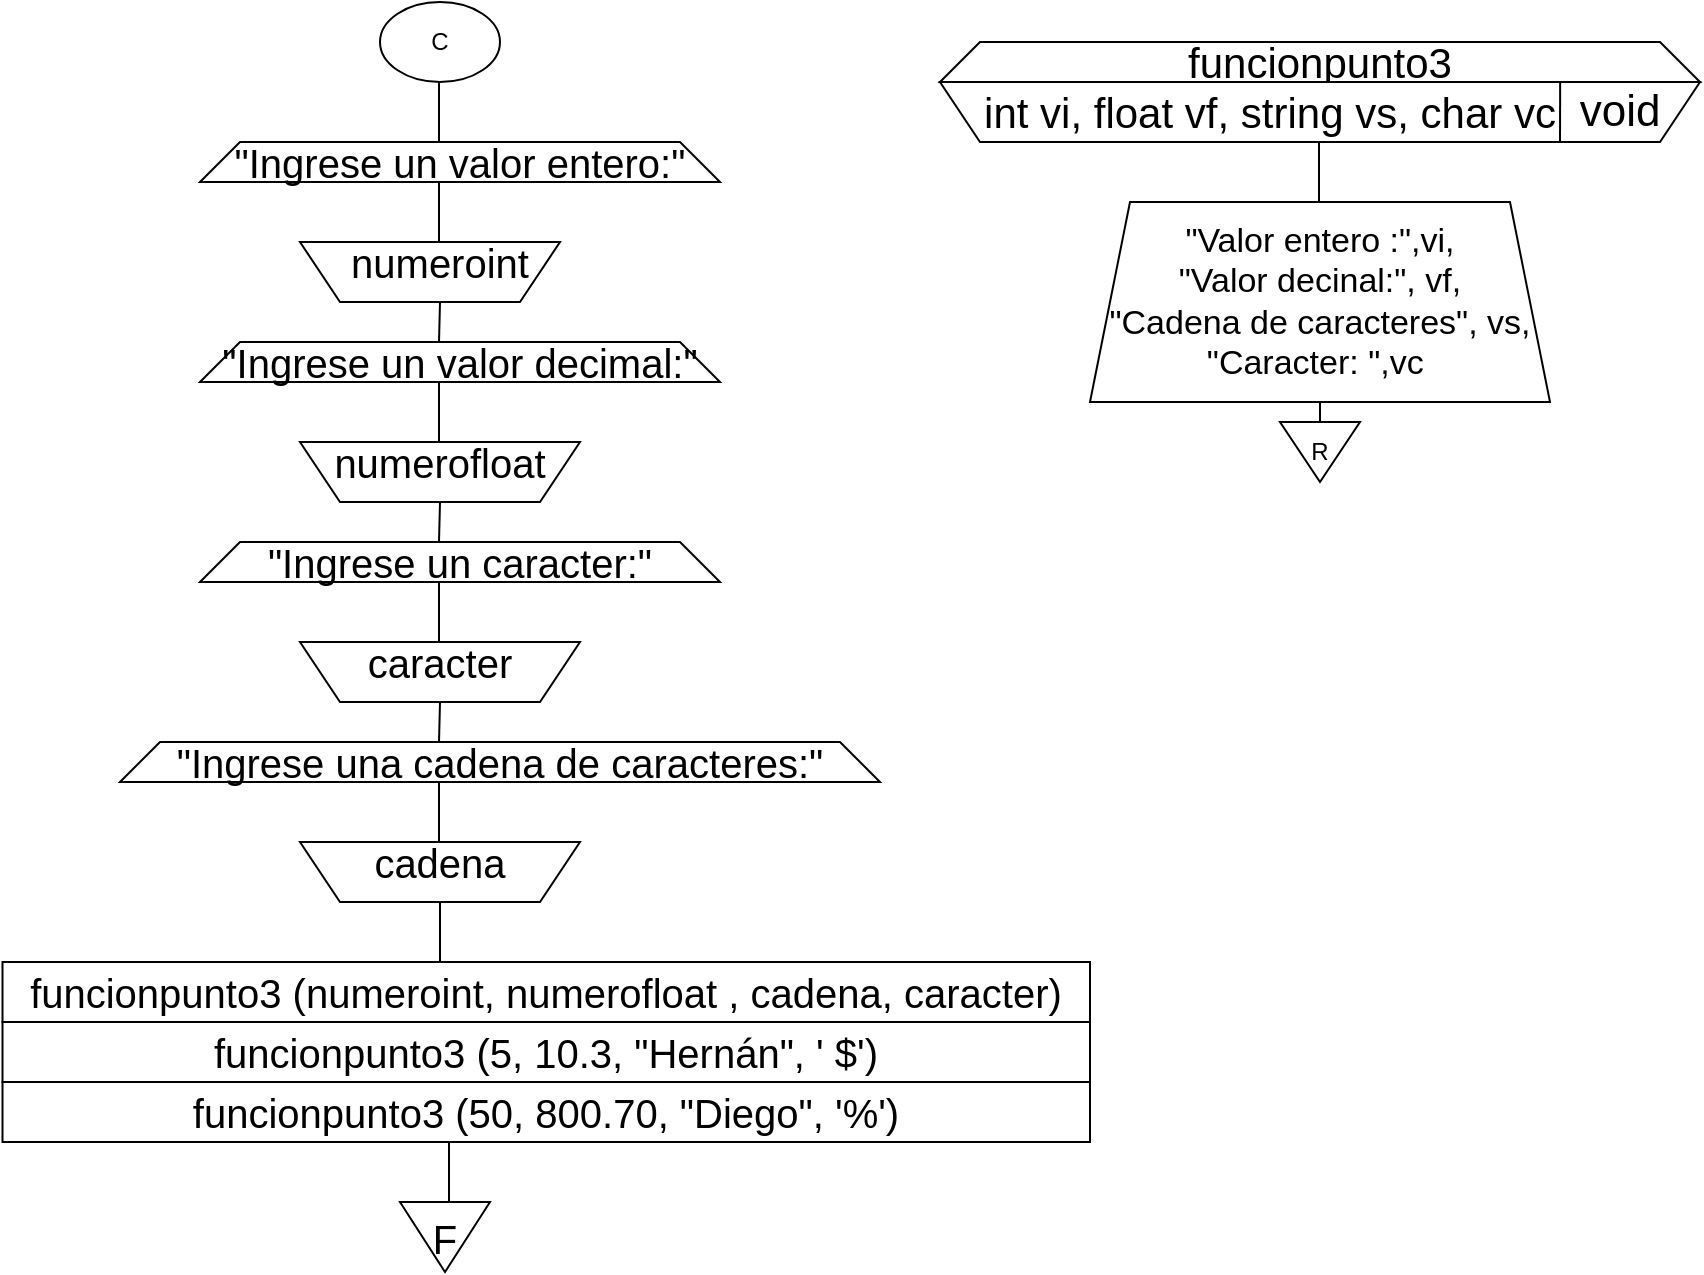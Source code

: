 <mxfile version="13.9.0" type="device"><diagram id="Vgd3qoDGWlDHZuAqL3Js" name="Page-1"><mxGraphModel dx="782" dy="383" grid="0" gridSize="10" guides="1" tooltips="1" connect="1" arrows="1" fold="1" page="1" pageScale="1" pageWidth="827" pageHeight="1169" math="0" shadow="0"><root><mxCell id="0"/><mxCell id="1" parent="0"/><mxCell id="AO0u-vcRyv5TRn2MO2_0-1" value="&lt;font style=&quot;vertical-align: inherit&quot;&gt;&lt;font style=&quot;vertical-align: inherit&quot;&gt;C&lt;/font&gt;&lt;/font&gt;" style="ellipse;whiteSpace=wrap;html=1;" vertex="1" parent="1"><mxGeometry x="210" y="20" width="60" height="40" as="geometry"/></mxCell><mxCell id="AO0u-vcRyv5TRn2MO2_0-2" value="&lt;font style=&quot;font-size: 20px&quot;&gt;funcionpunto3 (numeroint, numerofloat , cadena, caracter)&lt;/font&gt;" style="rounded=0;whiteSpace=wrap;html=1;" vertex="1" parent="1"><mxGeometry x="21.25" y="500" width="543.75" height="30" as="geometry"/></mxCell><mxCell id="AO0u-vcRyv5TRn2MO2_0-3" value="&lt;font style=&quot;font-size: 20px&quot;&gt;&quot;Ingrese un valor entero:&quot;&lt;/font&gt;" style="shape=trapezoid;perimeter=trapezoidPerimeter;whiteSpace=wrap;html=1;fixedSize=1;direction=east;" vertex="1" parent="1"><mxGeometry x="120" y="90" width="260" height="20" as="geometry"/></mxCell><mxCell id="AO0u-vcRyv5TRn2MO2_0-4" value="&lt;font style=&quot;font-size: 21px&quot;&gt;funcionpunto3&lt;/font&gt;" style="shape=trapezoid;perimeter=trapezoidPerimeter;whiteSpace=wrap;html=1;fixedSize=1;direction=east;" vertex="1" parent="1"><mxGeometry x="490" y="40" width="380" height="20" as="geometry"/></mxCell><mxCell id="AO0u-vcRyv5TRn2MO2_0-5" value="" style="shape=trapezoid;perimeter=trapezoidPerimeter;whiteSpace=wrap;html=1;fixedSize=1;direction=west;" vertex="1" parent="1"><mxGeometry x="490" y="60" width="380" height="30" as="geometry"/></mxCell><mxCell id="AO0u-vcRyv5TRn2MO2_0-6" value="" style="endArrow=none;html=1;entryX=0.184;entryY=1;entryDx=0;entryDy=0;entryPerimeter=0;" edge="1" parent="1" target="AO0u-vcRyv5TRn2MO2_0-5"><mxGeometry width="50" height="50" relative="1" as="geometry"><mxPoint x="800" y="90" as="sourcePoint"/><mxPoint x="430" y="200" as="targetPoint"/></mxGeometry></mxCell><mxCell id="AO0u-vcRyv5TRn2MO2_0-7" value="&lt;font style=&quot;font-size: 22px&quot;&gt;void&lt;/font&gt;" style="text;html=1;strokeColor=none;fillColor=none;align=center;verticalAlign=middle;whiteSpace=wrap;rounded=0;" vertex="1" parent="1"><mxGeometry x="810" y="65" width="40" height="20" as="geometry"/></mxCell><mxCell id="AO0u-vcRyv5TRn2MO2_0-8" value="&lt;font style=&quot;font-size: 21px&quot;&gt;int vi, float vf, string vs, char vc&lt;/font&gt;" style="text;html=1;strokeColor=none;fillColor=none;align=center;verticalAlign=middle;whiteSpace=wrap;rounded=0;" vertex="1" parent="1"><mxGeometry x="500" y="65" width="310" height="20" as="geometry"/></mxCell><mxCell id="AO0u-vcRyv5TRn2MO2_0-9" value="&lt;div style=&quot;font-size: 17px&quot;&gt;&lt;font style=&quot;font-size: 17px&quot;&gt;&quot;Valor entero :&quot;,vi,&lt;/font&gt;&lt;/div&gt;&lt;div style=&quot;font-size: 17px&quot;&gt;&lt;font style=&quot;font-size: 17px&quot;&gt;&quot;Valor decinal:&quot;, vf,&lt;/font&gt;&lt;/div&gt;&lt;div style=&quot;font-size: 17px&quot;&gt;&lt;font style=&quot;font-size: 17px&quot;&gt;&quot;Cadena de caracteres&quot;, vs,&lt;/font&gt;&lt;/div&gt;&lt;font style=&quot;font-size: 17px&quot;&gt;&quot;Caracter: &quot;,vc&amp;nbsp;&lt;/font&gt;" style="shape=trapezoid;perimeter=trapezoidPerimeter;whiteSpace=wrap;html=1;fixedSize=1;direction=east;" vertex="1" parent="1"><mxGeometry x="565" y="120" width="230" height="100" as="geometry"/></mxCell><mxCell id="AO0u-vcRyv5TRn2MO2_0-11" value="R" style="triangle;whiteSpace=wrap;html=1;direction=south;" vertex="1" parent="1"><mxGeometry x="660" y="230" width="40" height="30" as="geometry"/></mxCell><mxCell id="AO0u-vcRyv5TRn2MO2_0-13" value="" style="endArrow=none;html=1;exitX=0;exitY=0.5;exitDx=0;exitDy=0;entryX=0.5;entryY=1;entryDx=0;entryDy=0;" edge="1" parent="1" source="AO0u-vcRyv5TRn2MO2_0-11" target="AO0u-vcRyv5TRn2MO2_0-9"><mxGeometry width="50" height="50" relative="1" as="geometry"><mxPoint x="570" y="150" as="sourcePoint"/><mxPoint x="620" y="100" as="targetPoint"/></mxGeometry></mxCell><mxCell id="AO0u-vcRyv5TRn2MO2_0-14" value="" style="endArrow=none;html=1;exitX=0;exitY=0.5;exitDx=0;exitDy=0;entryX=0.5;entryY=1;entryDx=0;entryDy=0;" edge="1" parent="1"><mxGeometry width="50" height="50" relative="1" as="geometry"><mxPoint x="679.5" y="120" as="sourcePoint"/><mxPoint x="679.5" y="90" as="targetPoint"/></mxGeometry></mxCell><mxCell id="AO0u-vcRyv5TRn2MO2_0-17" value="" style="endArrow=none;html=1;exitX=0;exitY=0.5;exitDx=0;exitDy=0;entryX=0.5;entryY=1;entryDx=0;entryDy=0;" edge="1" parent="1"><mxGeometry width="50" height="50" relative="1" as="geometry"><mxPoint x="239.5" y="90" as="sourcePoint"/><mxPoint x="239.5" y="60" as="targetPoint"/></mxGeometry></mxCell><mxCell id="AO0u-vcRyv5TRn2MO2_0-18" value="" style="shape=trapezoid;perimeter=trapezoidPerimeter;whiteSpace=wrap;html=1;fixedSize=1;direction=south;rotation=90;" vertex="1" parent="1"><mxGeometry x="220" y="90" width="30" height="130" as="geometry"/></mxCell><mxCell id="AO0u-vcRyv5TRn2MO2_0-19" value="&lt;font style=&quot;font-size: 20px&quot;&gt;numeroint&lt;/font&gt;" style="text;html=1;strokeColor=none;fillColor=none;align=center;verticalAlign=middle;whiteSpace=wrap;rounded=0;" vertex="1" parent="1"><mxGeometry x="220" y="140" width="40" height="20" as="geometry"/></mxCell><mxCell id="AO0u-vcRyv5TRn2MO2_0-21" value="" style="endArrow=none;html=1;exitX=0;exitY=0.5;exitDx=0;exitDy=0;entryX=0.5;entryY=1;entryDx=0;entryDy=0;" edge="1" parent="1"><mxGeometry width="50" height="50" relative="1" as="geometry"><mxPoint x="239.5" y="140" as="sourcePoint"/><mxPoint x="239.5" y="110" as="targetPoint"/></mxGeometry></mxCell><mxCell id="AO0u-vcRyv5TRn2MO2_0-22" value="&lt;font style=&quot;font-size: 20px&quot;&gt;&quot;Ingrese un valor decimal:&quot;&lt;/font&gt;" style="shape=trapezoid;perimeter=trapezoidPerimeter;whiteSpace=wrap;html=1;fixedSize=1;direction=east;" vertex="1" parent="1"><mxGeometry x="120" y="190" width="260" height="20" as="geometry"/></mxCell><mxCell id="AO0u-vcRyv5TRn2MO2_0-23" value="" style="shape=trapezoid;perimeter=trapezoidPerimeter;whiteSpace=wrap;html=1;fixedSize=1;direction=south;rotation=90;" vertex="1" parent="1"><mxGeometry x="225" y="185" width="30" height="140" as="geometry"/></mxCell><mxCell id="AO0u-vcRyv5TRn2MO2_0-24" value="&lt;font style=&quot;font-size: 20px&quot;&gt;numerofloat&lt;/font&gt;" style="text;html=1;strokeColor=none;fillColor=none;align=center;verticalAlign=middle;whiteSpace=wrap;rounded=0;" vertex="1" parent="1"><mxGeometry x="220" y="240" width="40" height="20" as="geometry"/></mxCell><mxCell id="AO0u-vcRyv5TRn2MO2_0-25" value="" style="endArrow=none;html=1;exitX=0;exitY=0.5;exitDx=0;exitDy=0;entryX=0.5;entryY=1;entryDx=0;entryDy=0;" edge="1" parent="1"><mxGeometry width="50" height="50" relative="1" as="geometry"><mxPoint x="239.5" y="240" as="sourcePoint"/><mxPoint x="239.5" y="210" as="targetPoint"/></mxGeometry></mxCell><mxCell id="AO0u-vcRyv5TRn2MO2_0-26" value="" style="endArrow=none;html=1;exitX=0;exitY=0.5;exitDx=0;exitDy=0;" edge="1" parent="1"><mxGeometry width="50" height="50" relative="1" as="geometry"><mxPoint x="239.5" y="190" as="sourcePoint"/><mxPoint x="240" y="170" as="targetPoint"/></mxGeometry></mxCell><mxCell id="AO0u-vcRyv5TRn2MO2_0-27" value="&lt;font style=&quot;font-size: 20px&quot;&gt;&quot;Ingrese un caracter:&quot;&lt;/font&gt;" style="shape=trapezoid;perimeter=trapezoidPerimeter;whiteSpace=wrap;html=1;fixedSize=1;direction=east;" vertex="1" parent="1"><mxGeometry x="120" y="290" width="260" height="20" as="geometry"/></mxCell><mxCell id="AO0u-vcRyv5TRn2MO2_0-28" value="" style="shape=trapezoid;perimeter=trapezoidPerimeter;whiteSpace=wrap;html=1;fixedSize=1;direction=south;rotation=90;" vertex="1" parent="1"><mxGeometry x="225" y="285" width="30" height="140" as="geometry"/></mxCell><mxCell id="AO0u-vcRyv5TRn2MO2_0-29" value="&lt;font style=&quot;font-size: 20px&quot;&gt;caracter&lt;/font&gt;" style="text;html=1;strokeColor=none;fillColor=none;align=center;verticalAlign=middle;whiteSpace=wrap;rounded=0;" vertex="1" parent="1"><mxGeometry x="220" y="340" width="40" height="20" as="geometry"/></mxCell><mxCell id="AO0u-vcRyv5TRn2MO2_0-30" value="" style="endArrow=none;html=1;exitX=0;exitY=0.5;exitDx=0;exitDy=0;entryX=0.5;entryY=1;entryDx=0;entryDy=0;" edge="1" parent="1"><mxGeometry width="50" height="50" relative="1" as="geometry"><mxPoint x="239.5" y="340" as="sourcePoint"/><mxPoint x="239.5" y="310" as="targetPoint"/></mxGeometry></mxCell><mxCell id="AO0u-vcRyv5TRn2MO2_0-31" value="" style="endArrow=none;html=1;exitX=0;exitY=0.5;exitDx=0;exitDy=0;" edge="1" parent="1"><mxGeometry width="50" height="50" relative="1" as="geometry"><mxPoint x="239.5" y="290" as="sourcePoint"/><mxPoint x="240" y="270" as="targetPoint"/></mxGeometry></mxCell><mxCell id="AO0u-vcRyv5TRn2MO2_0-33" value="&lt;font style=&quot;font-size: 20px&quot;&gt;&quot;Ingrese una cadena de caracteres:&quot;&lt;/font&gt;" style="shape=trapezoid;perimeter=trapezoidPerimeter;whiteSpace=wrap;html=1;fixedSize=1;direction=east;" vertex="1" parent="1"><mxGeometry x="80" y="390" width="380" height="20" as="geometry"/></mxCell><mxCell id="AO0u-vcRyv5TRn2MO2_0-34" value="" style="shape=trapezoid;perimeter=trapezoidPerimeter;whiteSpace=wrap;html=1;fixedSize=1;direction=south;rotation=90;" vertex="1" parent="1"><mxGeometry x="225" y="385" width="30" height="140" as="geometry"/></mxCell><mxCell id="AO0u-vcRyv5TRn2MO2_0-35" value="&lt;font style=&quot;font-size: 20px&quot;&gt;cadena&lt;/font&gt;" style="text;html=1;strokeColor=none;fillColor=none;align=center;verticalAlign=middle;whiteSpace=wrap;rounded=0;" vertex="1" parent="1"><mxGeometry x="220" y="440" width="40" height="20" as="geometry"/></mxCell><mxCell id="AO0u-vcRyv5TRn2MO2_0-36" value="" style="endArrow=none;html=1;exitX=0;exitY=0.5;exitDx=0;exitDy=0;entryX=0.5;entryY=1;entryDx=0;entryDy=0;" edge="1" parent="1"><mxGeometry width="50" height="50" relative="1" as="geometry"><mxPoint x="239.5" y="440" as="sourcePoint"/><mxPoint x="239.5" y="410" as="targetPoint"/></mxGeometry></mxCell><mxCell id="AO0u-vcRyv5TRn2MO2_0-37" value="" style="endArrow=none;html=1;exitX=0;exitY=0.5;exitDx=0;exitDy=0;" edge="1" parent="1"><mxGeometry width="50" height="50" relative="1" as="geometry"><mxPoint x="239.5" y="390" as="sourcePoint"/><mxPoint x="240" y="370" as="targetPoint"/></mxGeometry></mxCell><mxCell id="AO0u-vcRyv5TRn2MO2_0-38" value="&lt;span style=&quot;font-size: 20px&quot;&gt;funcionpunto3 (5, 10.3, &quot;Hernán&quot;, ' $')&lt;/span&gt;" style="rounded=0;whiteSpace=wrap;html=1;" vertex="1" parent="1"><mxGeometry x="21.25" y="530" width="543.75" height="30" as="geometry"/></mxCell><mxCell id="AO0u-vcRyv5TRn2MO2_0-39" value="&lt;span style=&quot;font-size: 20px&quot;&gt;funcionpunto3 (50, 800.70, &quot;Diego&quot;, '%')&lt;/span&gt;" style="rounded=0;whiteSpace=wrap;html=1;" vertex="1" parent="1"><mxGeometry x="21.25" y="560" width="543.75" height="30" as="geometry"/></mxCell><mxCell id="AO0u-vcRyv5TRn2MO2_0-40" value="&lt;font style=&quot;font-size: 20px&quot;&gt;F&lt;/font&gt;" style="triangle;whiteSpace=wrap;html=1;direction=south;" vertex="1" parent="1"><mxGeometry x="220" y="620" width="45" height="35" as="geometry"/></mxCell><mxCell id="AO0u-vcRyv5TRn2MO2_0-41" value="" style="endArrow=none;html=1;entryX=0.5;entryY=0;entryDx=0;entryDy=0;" edge="1" parent="1" target="AO0u-vcRyv5TRn2MO2_0-34"><mxGeometry width="50" height="50" relative="1" as="geometry"><mxPoint x="240" y="500" as="sourcePoint"/><mxPoint x="360" y="500" as="targetPoint"/></mxGeometry></mxCell><mxCell id="AO0u-vcRyv5TRn2MO2_0-42" value="" style="endArrow=none;html=1;entryX=0.5;entryY=0;entryDx=0;entryDy=0;" edge="1" parent="1"><mxGeometry width="50" height="50" relative="1" as="geometry"><mxPoint x="244.5" y="620" as="sourcePoint"/><mxPoint x="244.5" y="590" as="targetPoint"/></mxGeometry></mxCell></root></mxGraphModel></diagram></mxfile>